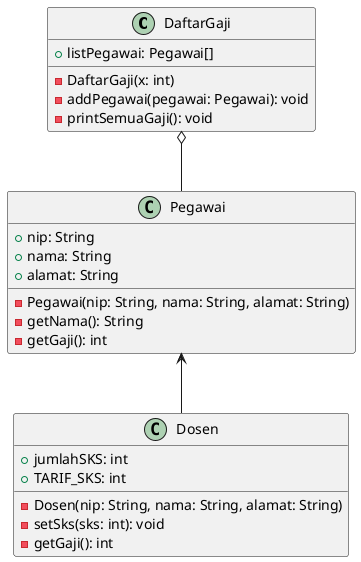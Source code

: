 @startuml

class DaftarGaji {
    +listPegawai: Pegawai[]
    -DaftarGaji(x: int)
    -addPegawai(pegawai: Pegawai): void
    -printSemuaGaji(): void
}

class Pegawai {
    +nip: String
    +nama: String
    +alamat: String
    -Pegawai(nip: String, nama: String, alamat: String)
    -getNama(): String
    -getGaji(): int
}

class Dosen {
    +jumlahSKS: int
    +TARIF_SKS: int
    -Dosen(nip: String, nama: String, alamat: String)
    -setSks(sks: int): void
    -getGaji(): int
}



DaftarGaji o-- Pegawai
Pegawai <-- Dosen

@enduml